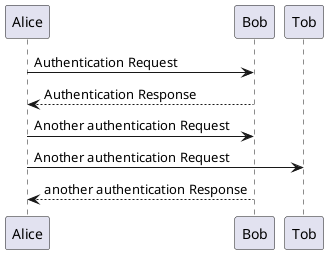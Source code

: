@startuml
Alice -> Bob: Authentication Request
Bob --> Alice: Authentication Response

Alice -> Bob: Another authentication Request
Alice -> Tob: Another authentication Request
Alice <-- Bob: another authentication Response
@enduml